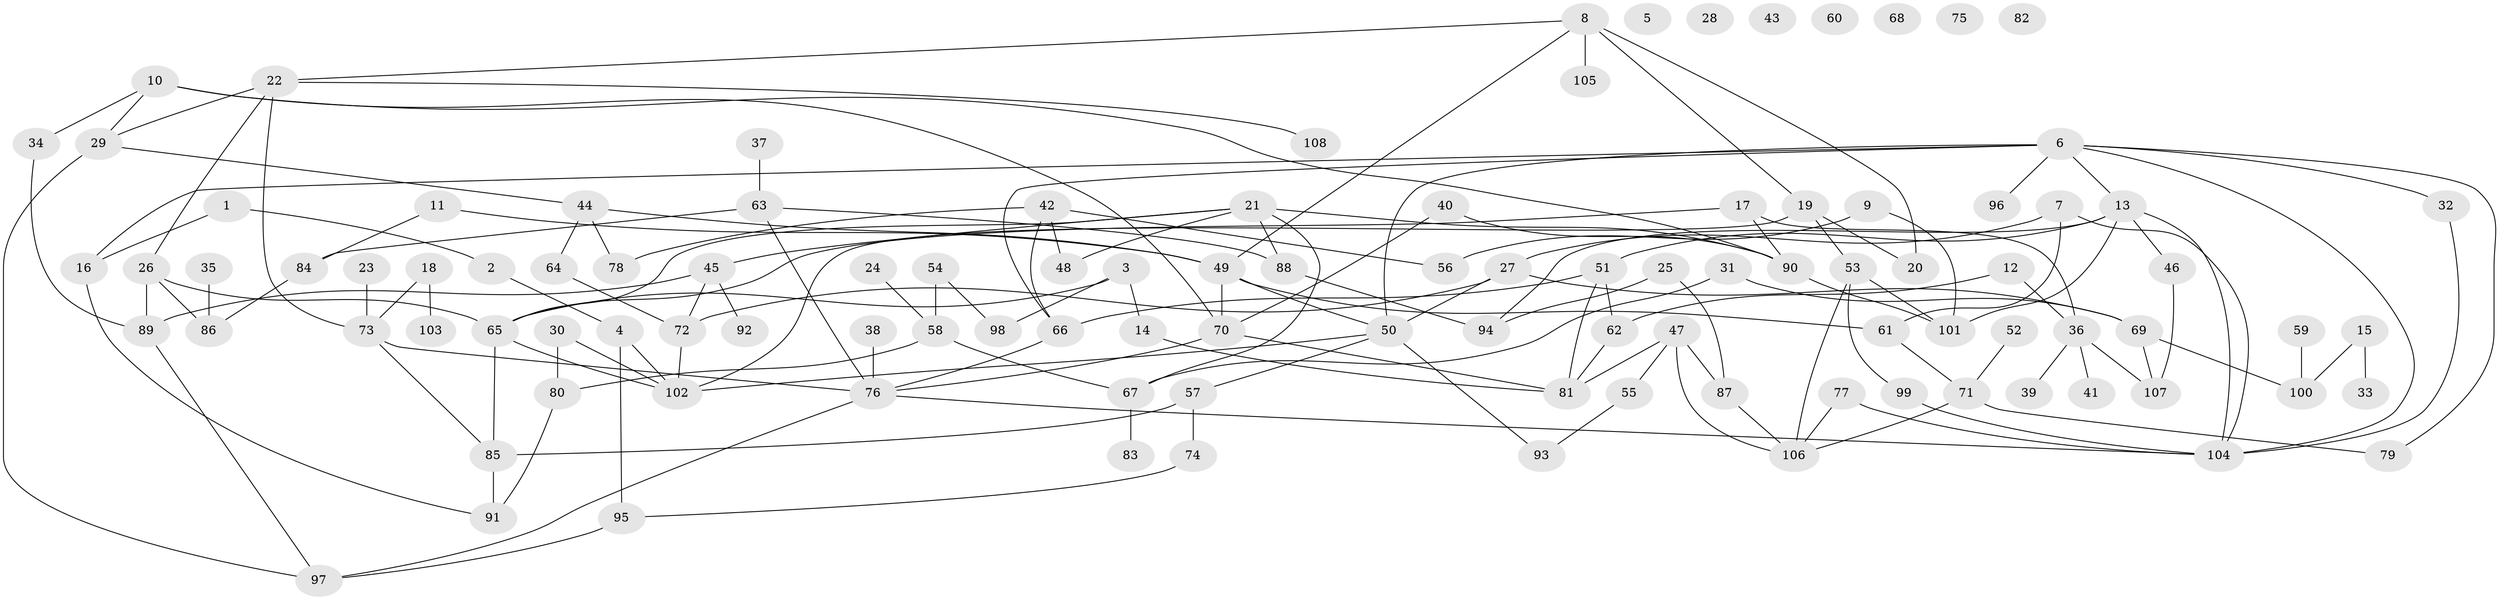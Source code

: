 // coarse degree distribution, {2: 0.19230769230769232, 3: 0.15384615384615385, 7: 0.038461538461538464, 0: 0.08974358974358974, 6: 0.07692307692307693, 5: 0.05128205128205128, 4: 0.16666666666666666, 9: 0.01282051282051282, 1: 0.1794871794871795, 8: 0.02564102564102564, 10: 0.01282051282051282}
// Generated by graph-tools (version 1.1) at 2025/41/03/06/25 10:41:24]
// undirected, 108 vertices, 156 edges
graph export_dot {
graph [start="1"]
  node [color=gray90,style=filled];
  1;
  2;
  3;
  4;
  5;
  6;
  7;
  8;
  9;
  10;
  11;
  12;
  13;
  14;
  15;
  16;
  17;
  18;
  19;
  20;
  21;
  22;
  23;
  24;
  25;
  26;
  27;
  28;
  29;
  30;
  31;
  32;
  33;
  34;
  35;
  36;
  37;
  38;
  39;
  40;
  41;
  42;
  43;
  44;
  45;
  46;
  47;
  48;
  49;
  50;
  51;
  52;
  53;
  54;
  55;
  56;
  57;
  58;
  59;
  60;
  61;
  62;
  63;
  64;
  65;
  66;
  67;
  68;
  69;
  70;
  71;
  72;
  73;
  74;
  75;
  76;
  77;
  78;
  79;
  80;
  81;
  82;
  83;
  84;
  85;
  86;
  87;
  88;
  89;
  90;
  91;
  92;
  93;
  94;
  95;
  96;
  97;
  98;
  99;
  100;
  101;
  102;
  103;
  104;
  105;
  106;
  107;
  108;
  1 -- 2;
  1 -- 16;
  2 -- 4;
  3 -- 14;
  3 -- 65;
  3 -- 98;
  4 -- 95;
  4 -- 102;
  6 -- 13;
  6 -- 16;
  6 -- 32;
  6 -- 50;
  6 -- 66;
  6 -- 79;
  6 -- 96;
  6 -- 104;
  7 -- 27;
  7 -- 61;
  7 -- 104;
  8 -- 19;
  8 -- 20;
  8 -- 22;
  8 -- 49;
  8 -- 105;
  9 -- 56;
  9 -- 101;
  10 -- 29;
  10 -- 34;
  10 -- 70;
  10 -- 90;
  11 -- 49;
  11 -- 84;
  12 -- 36;
  12 -- 62;
  13 -- 46;
  13 -- 51;
  13 -- 94;
  13 -- 101;
  13 -- 104;
  14 -- 81;
  15 -- 33;
  15 -- 100;
  16 -- 91;
  17 -- 36;
  17 -- 65;
  17 -- 90;
  18 -- 73;
  18 -- 103;
  19 -- 20;
  19 -- 53;
  19 -- 102;
  21 -- 45;
  21 -- 48;
  21 -- 65;
  21 -- 67;
  21 -- 88;
  21 -- 90;
  22 -- 26;
  22 -- 29;
  22 -- 73;
  22 -- 108;
  23 -- 73;
  24 -- 58;
  25 -- 87;
  25 -- 94;
  26 -- 65;
  26 -- 86;
  26 -- 89;
  27 -- 50;
  27 -- 69;
  27 -- 72;
  29 -- 44;
  29 -- 97;
  30 -- 80;
  30 -- 102;
  31 -- 67;
  31 -- 69;
  32 -- 104;
  34 -- 89;
  35 -- 86;
  36 -- 39;
  36 -- 41;
  36 -- 107;
  37 -- 63;
  38 -- 76;
  40 -- 70;
  40 -- 90;
  42 -- 48;
  42 -- 56;
  42 -- 66;
  42 -- 78;
  44 -- 49;
  44 -- 64;
  44 -- 78;
  45 -- 72;
  45 -- 89;
  45 -- 92;
  46 -- 107;
  47 -- 55;
  47 -- 81;
  47 -- 87;
  47 -- 106;
  49 -- 50;
  49 -- 61;
  49 -- 70;
  50 -- 57;
  50 -- 93;
  50 -- 102;
  51 -- 62;
  51 -- 66;
  51 -- 81;
  52 -- 71;
  53 -- 99;
  53 -- 101;
  53 -- 106;
  54 -- 58;
  54 -- 98;
  55 -- 93;
  57 -- 74;
  57 -- 85;
  58 -- 67;
  58 -- 80;
  59 -- 100;
  61 -- 71;
  62 -- 81;
  63 -- 76;
  63 -- 84;
  63 -- 88;
  64 -- 72;
  65 -- 85;
  65 -- 102;
  66 -- 76;
  67 -- 83;
  69 -- 100;
  69 -- 107;
  70 -- 76;
  70 -- 81;
  71 -- 79;
  71 -- 106;
  72 -- 102;
  73 -- 76;
  73 -- 85;
  74 -- 95;
  76 -- 97;
  76 -- 104;
  77 -- 104;
  77 -- 106;
  80 -- 91;
  84 -- 86;
  85 -- 91;
  87 -- 106;
  88 -- 94;
  89 -- 97;
  90 -- 101;
  95 -- 97;
  99 -- 104;
}
